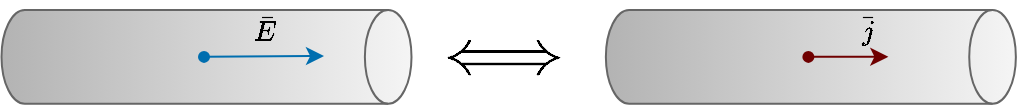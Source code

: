 <mxfile version="24.7.17">
  <diagram name="Pagina-1" id="Hx0jK5mobjS4Xru3lnk3">
    <mxGraphModel dx="811" dy="470" grid="1" gridSize="10" guides="1" tooltips="1" connect="1" arrows="1" fold="1" page="1" pageScale="1" pageWidth="827" pageHeight="1169" math="1" shadow="0">
      <root>
        <mxCell id="0" />
        <mxCell id="1" parent="0" />
        <mxCell id="nLjuOkmS1VpdRrUOPc_t-1" value="" style="shape=cylinder3;whiteSpace=wrap;html=1;boundedLbl=1;backgroundOutline=1;size=11.657;rotation=90;fillColor=#f5f5f5;gradientColor=#b3b3b3;strokeColor=#666666;" vertex="1" parent="1">
          <mxGeometry x="347.82" y="265.94" width="46.87" height="205" as="geometry" />
        </mxCell>
        <mxCell id="nLjuOkmS1VpdRrUOPc_t-9" value="" style="shape=waypoint;sketch=0;fillStyle=solid;size=6;pointerEvents=1;points=[];fillColor=#1ba1e2;resizable=0;rotatable=0;perimeter=centerPerimeter;snapToPoint=1;strokeColor=#006EAF;fontColor=#ffffff;" vertex="1" parent="1">
          <mxGeometry x="360" y="358.44" width="20" height="20" as="geometry" />
        </mxCell>
        <mxCell id="nLjuOkmS1VpdRrUOPc_t-10" value="" style="endArrow=classic;html=1;rounded=0;fillColor=#1ba1e2;strokeColor=#006EAF;" edge="1" parent="1">
          <mxGeometry width="50" height="50" relative="1" as="geometry">
            <mxPoint x="370" y="368.32" as="sourcePoint" />
            <mxPoint x="430" y="368" as="targetPoint" />
          </mxGeometry>
        </mxCell>
        <mxCell id="nLjuOkmS1VpdRrUOPc_t-11" value="\(\bar E\)" style="text;html=1;align=center;verticalAlign=middle;whiteSpace=wrap;rounded=0;" vertex="1" parent="1">
          <mxGeometry x="370" y="340" width="60" height="30" as="geometry" />
        </mxCell>
        <mxCell id="nLjuOkmS1VpdRrUOPc_t-12" value="" style="shape=cylinder3;whiteSpace=wrap;html=1;boundedLbl=1;backgroundOutline=1;size=11.657;rotation=90;fillColor=#f5f5f5;gradientColor=#b3b3b3;strokeColor=#666666;" vertex="1" parent="1">
          <mxGeometry x="650" y="265.94" width="46.87" height="205" as="geometry" />
        </mxCell>
        <mxCell id="nLjuOkmS1VpdRrUOPc_t-13" value="" style="shape=waypoint;sketch=0;fillStyle=solid;size=6;pointerEvents=1;points=[];fillColor=#a20025;resizable=0;rotatable=0;perimeter=centerPerimeter;snapToPoint=1;strokeColor=#6F0000;fontColor=#ffffff;" vertex="1" parent="1">
          <mxGeometry x="662.18" y="358.44" width="20" height="20" as="geometry" />
        </mxCell>
        <mxCell id="nLjuOkmS1VpdRrUOPc_t-14" value="" style="endArrow=classic;html=1;rounded=0;fillColor=#a20025;strokeColor=#6F0000;" edge="1" parent="1">
          <mxGeometry width="50" height="50" relative="1" as="geometry">
            <mxPoint x="672.18" y="368.38" as="sourcePoint" />
            <mxPoint x="712.18" y="368.38" as="targetPoint" />
          </mxGeometry>
        </mxCell>
        <mxCell id="nLjuOkmS1VpdRrUOPc_t-15" value="\(\bar j\)" style="text;html=1;align=center;verticalAlign=middle;whiteSpace=wrap;rounded=0;" vertex="1" parent="1">
          <mxGeometry x="672.18" y="350" width="60" height="10" as="geometry" />
        </mxCell>
        <mxCell id="nLjuOkmS1VpdRrUOPc_t-16" value="\(\iff\)" style="text;html=1;align=center;verticalAlign=middle;whiteSpace=wrap;rounded=0;fontSize=27;" vertex="1" parent="1">
          <mxGeometry x="470" y="353.44" width="100" height="30" as="geometry" />
        </mxCell>
      </root>
    </mxGraphModel>
  </diagram>
</mxfile>
